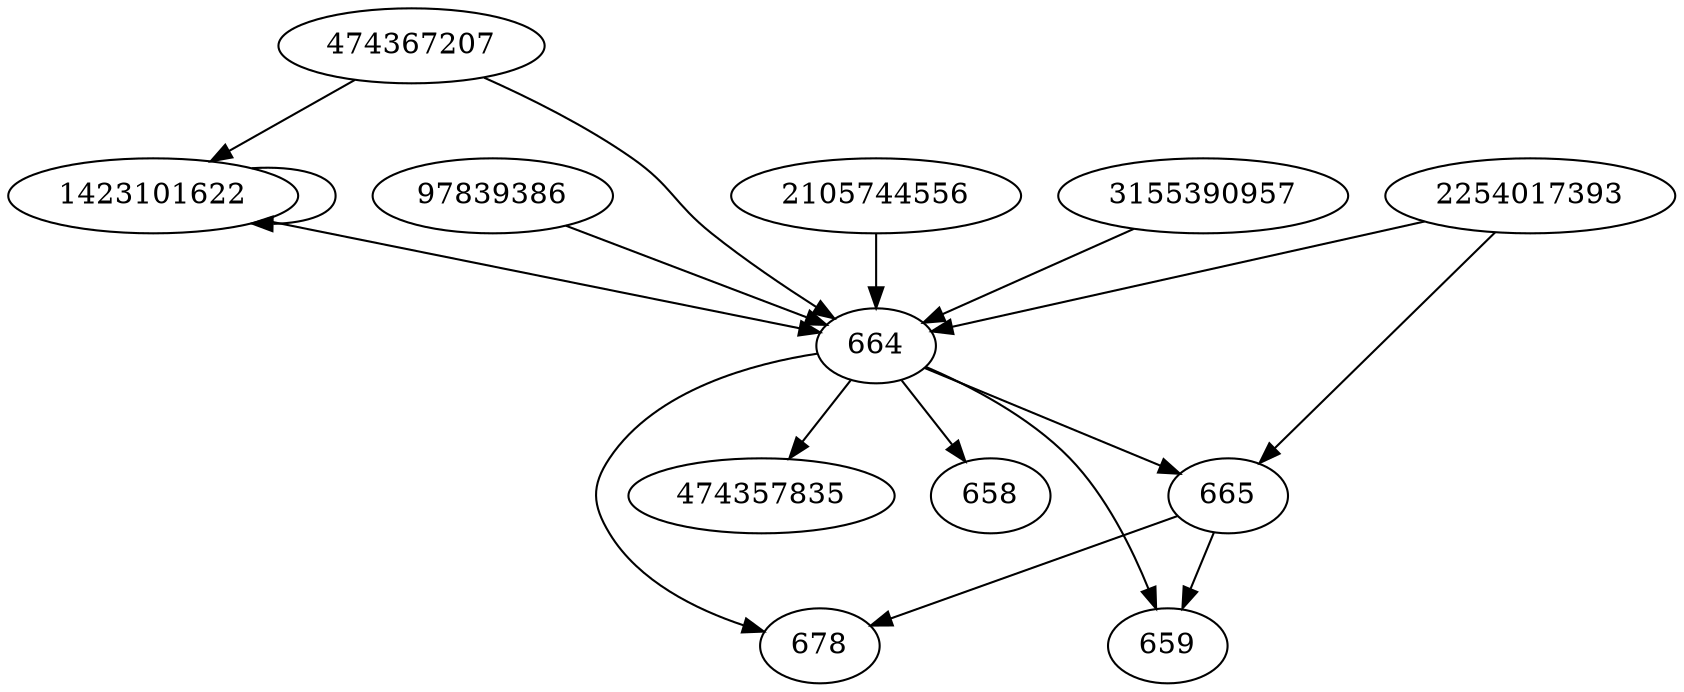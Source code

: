 digraph  {
678;
474367207;
474357835;
2105744556;
3155390957;
2254017393;
658;
659;
1423101622;
664;
665;
97839386;
474367207 -> 1423101622;
474367207 -> 664;
2105744556 -> 664;
3155390957 -> 664;
2254017393 -> 664;
2254017393 -> 665;
1423101622 -> 1423101622;
1423101622 -> 664;
664 -> 474357835;
664 -> 658;
664 -> 665;
664 -> 659;
664 -> 678;
665 -> 659;
665 -> 678;
97839386 -> 664;
}
